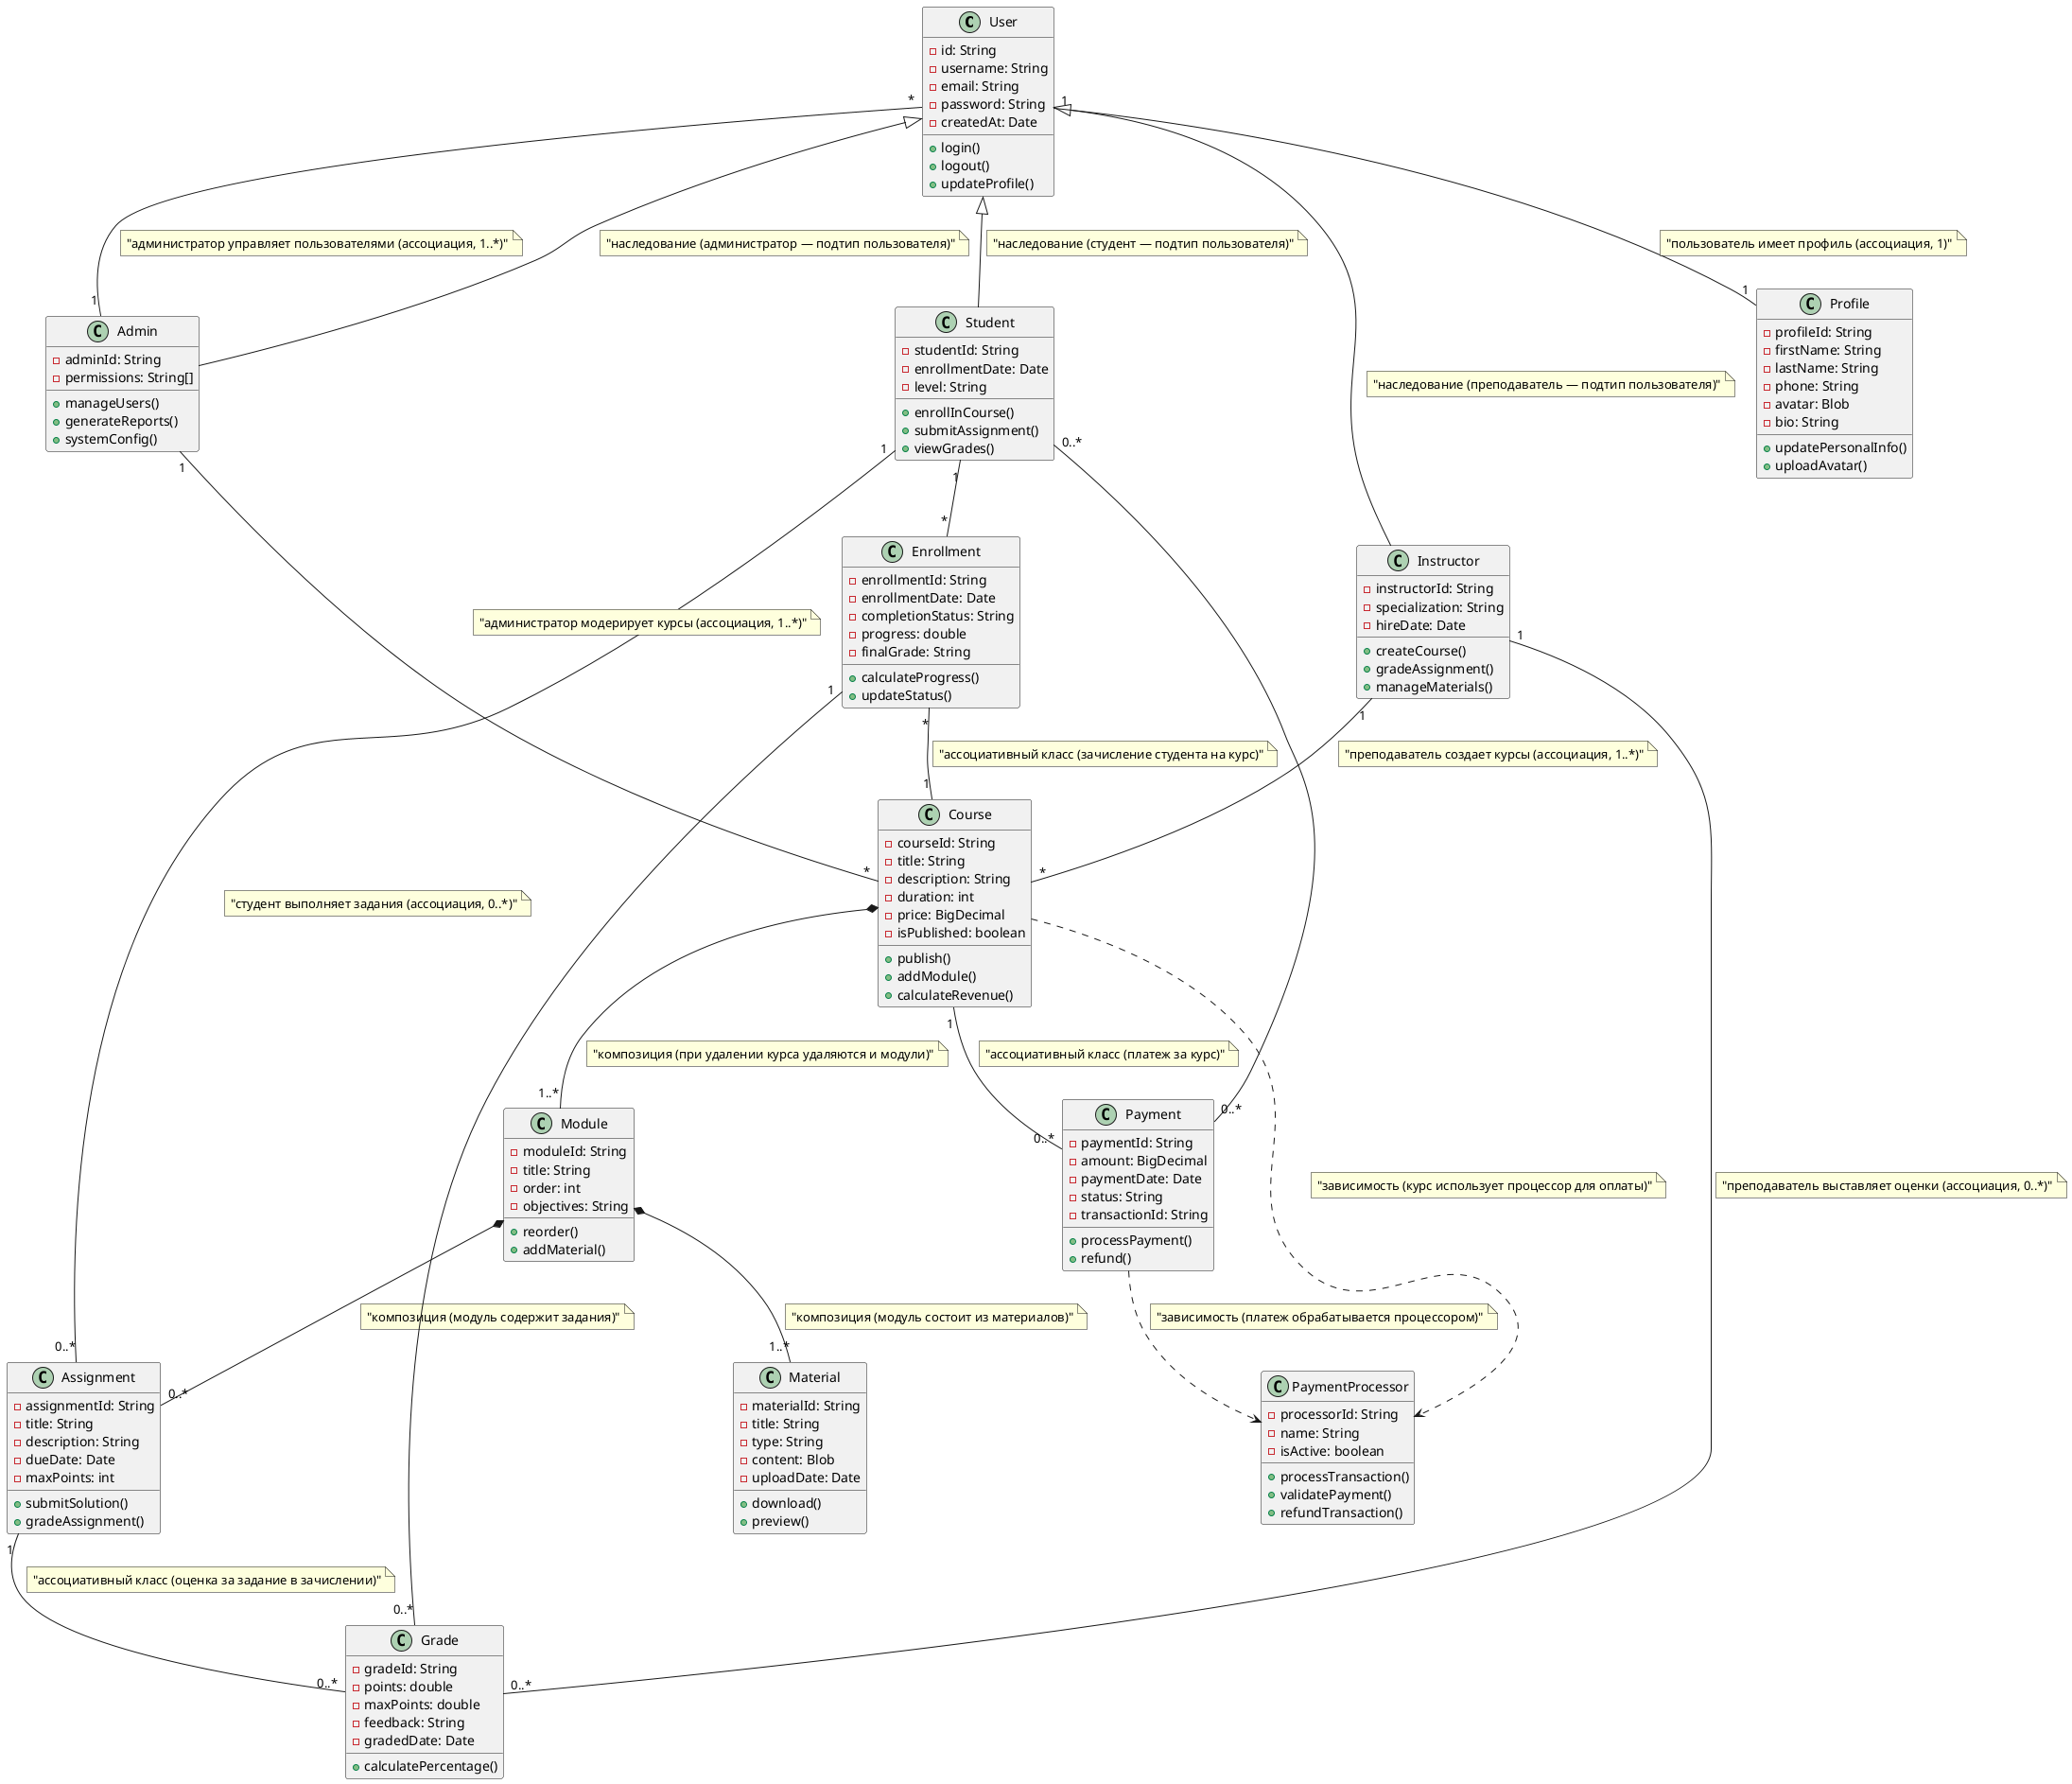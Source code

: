 @startuml СистемаОнлайнОбразования
' Класс Пользователь
class User {
  - id: String
  - username: String
  - email: String
  - password: String
  - createdAt: Date
  + login()
  + logout()
  + updateProfile()
}
' Класс Студент
class Student {
  - studentId: String
  - enrollmentDate: Date
  - level: String
  + enrollInCourse()
  + submitAssignment()
  + viewGrades()
}
' Класс Преподаватель
class Instructor {
  - instructorId: String
  - specialization: String
  - hireDate: Date
  + createCourse()
  + gradeAssignment()
  + manageMaterials()
}
' Класс Администратор
class Admin {
  - adminId: String
  - permissions: String[]
  + manageUsers()
  + generateReports()
  + systemConfig()
}

' Наследование - пользователи
User <|-- Student
note on link 
  "наследование (студент — подтип пользователя)"
end note
User <|-- Instructor
note on link
  "наследование (преподаватель — подтип пользователя)"
end note
User <|-- Admin
note on link
  "наследование (администратор — подтип пользователя)"
end note

' Образовательный контент
'Класс Курс
class Course {
  - courseId: String
  - title: String
  - description: String
  - duration: int
  - price: BigDecimal
  - isPublished: boolean
  + publish()
  + addModule()
  + calculateRevenue()
}
'Класс Модуль
class Module {
  - moduleId: String
  - title: String
  - order: int
  - objectives: String
  + reorder()
  + addMaterial()
}
' Класс Материал
class Material {
  - materialId: String
  - title: String
  - type: String
  - content: Blob
  - uploadDate: Date
  + download()
  + preview()
}
' Класс Назначение
class Assignment {
  - assignmentId: String
  - title: String
  - description: String
  - dueDate: Date
  - maxPoints: int
  + submitSolution()
  + gradeAssignment()
}

' Композиция - образовательный контент
Course *-- "1..*" Module
note on link
  "композиция (при удалении курса удаляются и модули)"
end note
Module *-- "1..*" Material
note on link
  "композиция (модуль состоит из материалов)"
end note
Module *-- "0..*" Assignment
note on link
  "композиция (модуль содержит задания)"
end note


' Ассоциативные классы
' Класс Зачисление
class Enrollment {
  - enrollmentId: String
  - enrollmentDate: Date
  - completionStatus: String
  - progress: double
  - finalGrade: String
  + calculateProgress()
  + updateStatus()
}
' Класс Класс
class Grade {
  - gradeId: String
  - points: double
  - maxPoints: double
  - feedback: String
  - gradedDate: Date
  + calculatePercentage()
}
' Класс Оплата
class Payment {
  - paymentId: String
  - amount: BigDecimal
  - paymentDate: Date
  - status: String
  - transactionId: String
  + processPayment()
  + refund()
}

' Связи ассоциативных классов
Student "1" -- "*" Enrollment
Enrollment "*" -- "1" Course

note on link
  "ассоциативный класс (зачисление студента на курс)"
end note

Enrollment "1" -- "0..*" Grade
Assignment "1" -- "0..*" Grade

note on link
  "ассоциативный класс (оценка за задание в зачислении)"
end note

Student "0..*" -- "0..*" Payment
Course "1" -- "0..*" Payment

note on link
  "ассоциативный класс (платеж за курс)"
end note

' Дополнительные связи
Instructor "1" -- "*" Course
note on link
  "преподаватель создает курсы (ассоциация, 1..*)"
end note

Student "1" -- "0..*" Assignment
note on link
  "студент выполняет задания (ассоциация, 0..*)"
end note

Instructor "1" -- "0..*" Grade
note on link
  "преподаватель выставляет оценки (ассоциация, 0..*)"
end note

' Профили пользователей
' Класс Профиль
class Profile {
  - profileId: String
  - firstName: String
  - lastName: String
  - phone: String
  - avatar: Blob
  - bio: String
  + updatePersonalInfo()
  + uploadAvatar()
}

User "1" -- "1" Profile
note on link
  "пользователь имеет профиль (ассоциация, 1)"
end note

' Зависимости
' Класс Оплата Курса
class PaymentProcessor {
  - processorId: String
  - name: String
  - isActive: boolean
  + processTransaction()
  + validatePayment()
  + refundTransaction()
}

Course ..> PaymentProcessor
note on link
  "зависимость (курс использует процессор для оплаты)"
end note

Payment ..> PaymentProcessor
note on link
  "зависимость (платеж обрабатывается процессором)"
end note

' Дополнительные связи администратора
Admin "1" -- "*" User
note on link
  "администратор управляет пользователями (ассоциация, 1..*)"
end note

Admin "1" -- "*" Course
note on link
  "администратор модерирует курсы (ассоциация, 1..*)"
end note

@enduml





